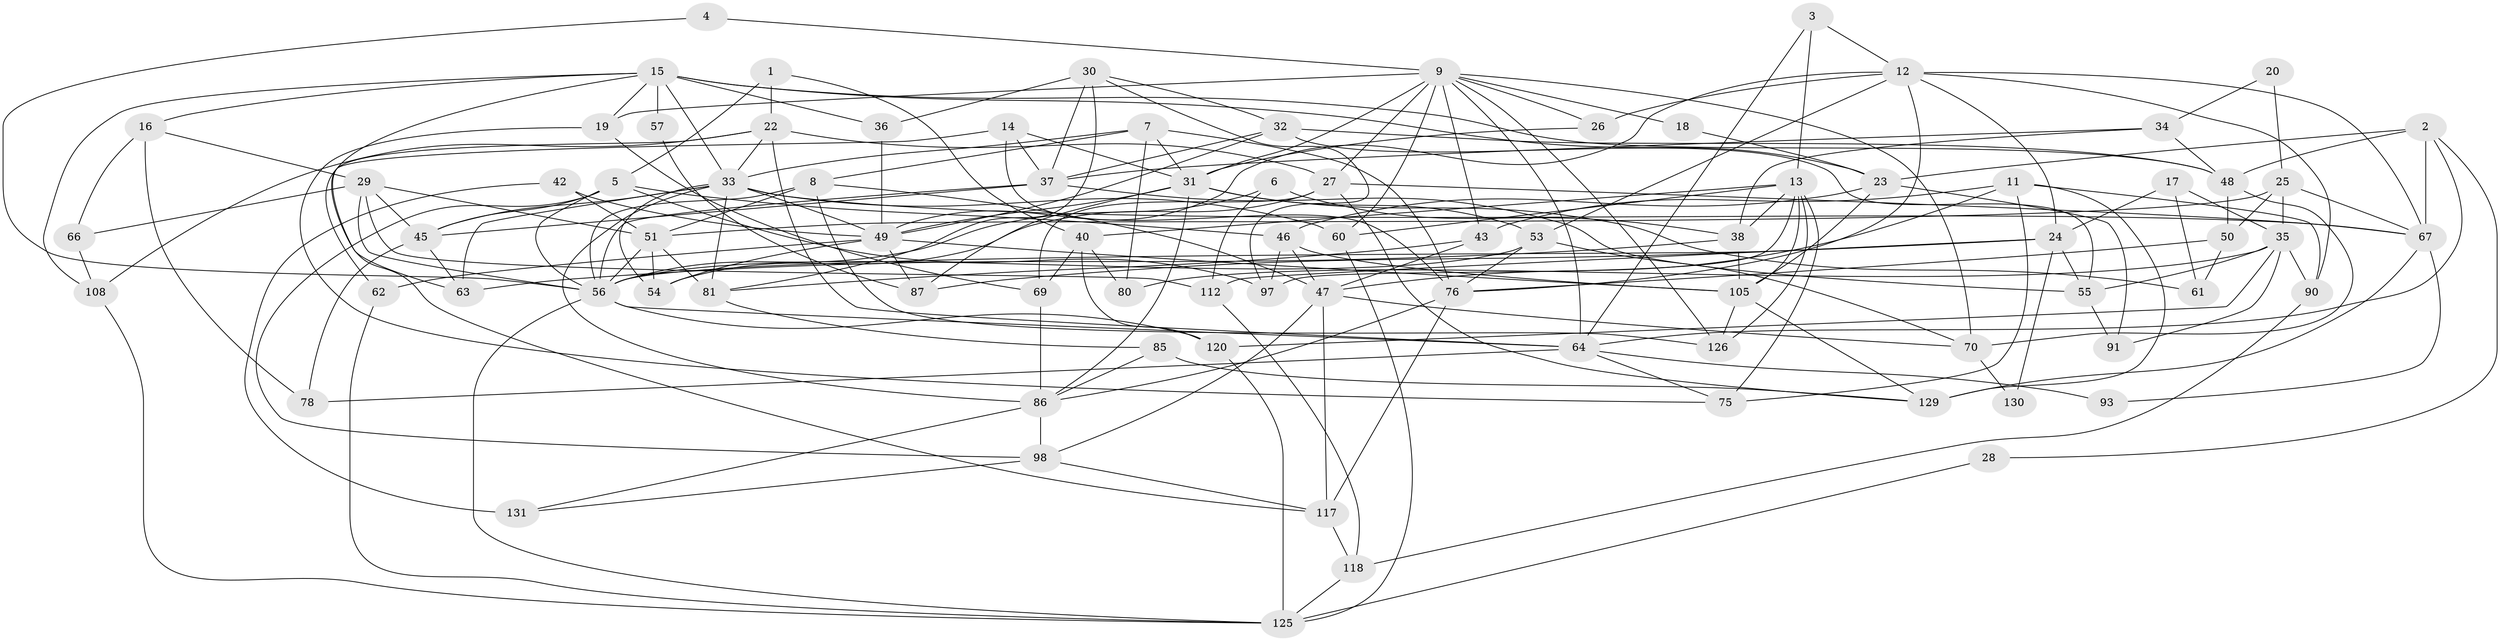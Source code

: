 // original degree distribution, {3: 0.3208955223880597, 4: 0.29850746268656714, 2: 0.1044776119402985, 8: 0.007462686567164179, 6: 0.11940298507462686, 5: 0.11194029850746269, 9: 0.007462686567164179, 10: 0.007462686567164179, 7: 0.022388059701492536}
// Generated by graph-tools (version 1.1) at 2025/41/03/06/25 10:41:59]
// undirected, 84 vertices, 209 edges
graph export_dot {
graph [start="1"]
  node [color=gray90,style=filled];
  1;
  2 [super="+10"];
  3;
  4;
  5 [super="+110"];
  6;
  7 [super="+41"];
  8 [super="+71"];
  9 [super="+65"];
  11 [super="+100"];
  12 [super="+123"];
  13 [super="+121"];
  14 [super="+88"];
  15 [super="+133"];
  16 [super="+134"];
  17;
  18;
  19 [super="+21"];
  20;
  22 [super="+89"];
  23 [super="+79"];
  24 [super="+94"];
  25 [super="+115"];
  26;
  27 [super="+52"];
  28;
  29 [super="+44"];
  30 [super="+72"];
  31 [super="+58"];
  32 [super="+99"];
  33 [super="+39"];
  34 [super="+92"];
  35 [super="+101"];
  36;
  37 [super="+106"];
  38;
  40 [super="+77"];
  42 [super="+114"];
  43;
  45 [super="+104"];
  46 [super="+122"];
  47 [super="+84"];
  48;
  49 [super="+113"];
  50;
  51 [super="+59"];
  53 [super="+74"];
  54 [super="+102"];
  55 [super="+103"];
  56 [super="+96"];
  57;
  60 [super="+82"];
  61;
  62 [super="+73"];
  63 [super="+68"];
  64 [super="+124"];
  66 [super="+107"];
  67 [super="+83"];
  69;
  70;
  75;
  76 [super="+132"];
  78;
  80;
  81 [super="+95"];
  85;
  86 [super="+111"];
  87 [super="+116"];
  90;
  91;
  93;
  97;
  98;
  105 [super="+109"];
  108 [super="+128"];
  112;
  117 [super="+119"];
  118;
  120;
  125 [super="+127"];
  126;
  129;
  130;
  131;
  1 -- 5;
  1 -- 40;
  1 -- 22;
  2 -- 23 [weight=2];
  2 -- 28;
  2 -- 48;
  2 -- 64;
  2 -- 67;
  3 -- 12;
  3 -- 13;
  3 -- 64;
  4 -- 56;
  4 -- 9;
  5 -- 56;
  5 -- 98;
  5 -- 97;
  5 -- 45;
  5 -- 46;
  6 -- 38;
  6 -- 112;
  6 -- 56;
  7 -- 80;
  7 -- 31;
  7 -- 76;
  7 -- 8;
  7 -- 33;
  8 -- 126;
  8 -- 56 [weight=2];
  8 -- 51;
  8 -- 47;
  9 -- 31;
  9 -- 18;
  9 -- 26;
  9 -- 27 [weight=2];
  9 -- 70;
  9 -- 60;
  9 -- 19;
  9 -- 126;
  9 -- 43;
  9 -- 64;
  11 -- 47;
  11 -- 90;
  11 -- 129;
  11 -- 43;
  11 -- 75;
  12 -- 49;
  12 -- 90;
  12 -- 26;
  12 -- 67;
  12 -- 53;
  12 -- 24;
  12 -- 76;
  13 -- 75;
  13 -- 38;
  13 -- 97;
  13 -- 60;
  13 -- 126;
  13 -- 105;
  13 -- 40;
  14 -- 31;
  14 -- 37;
  14 -- 76;
  14 -- 62;
  15 -- 48;
  15 -- 36;
  15 -- 108;
  15 -- 16;
  15 -- 57;
  15 -- 23;
  15 -- 19;
  15 -- 63;
  15 -- 33;
  16 -- 29;
  16 -- 66 [weight=2];
  16 -- 78;
  17 -- 24;
  17 -- 61;
  17 -- 35;
  18 -- 23;
  19 -- 75;
  19 -- 69;
  20 -- 25;
  20 -- 34;
  22 -- 64;
  22 -- 108;
  22 -- 33;
  22 -- 117;
  22 -- 27;
  23 -- 46;
  23 -- 91;
  23 -- 105;
  24 -- 56;
  24 -- 55;
  24 -- 87;
  24 -- 130;
  24 -- 112;
  25 -- 35;
  25 -- 50;
  25 -- 67;
  25 -- 51;
  26 -- 31;
  27 -- 67;
  27 -- 129;
  27 -- 54;
  27 -- 69;
  28 -- 125;
  29 -- 56;
  29 -- 112;
  29 -- 51;
  29 -- 45;
  29 -- 66;
  30 -- 32;
  30 -- 36;
  30 -- 37;
  30 -- 81;
  30 -- 97;
  31 -- 53;
  31 -- 49;
  31 -- 86;
  31 -- 61;
  31 -- 87;
  32 -- 37;
  32 -- 48;
  32 -- 55;
  32 -- 49;
  33 -- 81;
  33 -- 60;
  33 -- 54;
  33 -- 45;
  33 -- 67;
  33 -- 49;
  33 -- 86 [weight=2];
  33 -- 63;
  34 -- 48;
  34 -- 38;
  34 -- 37;
  35 -- 90;
  35 -- 120;
  35 -- 91;
  35 -- 80;
  35 -- 55;
  36 -- 49;
  37 -- 56;
  37 -- 45;
  37 -- 55;
  38 -- 105;
  38 -- 63;
  40 -- 69;
  40 -- 80;
  40 -- 120;
  42 -- 49;
  42 -- 51;
  42 -- 131;
  43 -- 81;
  43 -- 47;
  45 -- 78 [weight=2];
  45 -- 63;
  46 -- 97;
  46 -- 105;
  46 -- 47;
  47 -- 70;
  47 -- 98;
  47 -- 117;
  48 -- 70;
  48 -- 50;
  49 -- 87;
  49 -- 54;
  49 -- 105;
  49 -- 62;
  50 -- 61;
  50 -- 76;
  51 -- 81;
  51 -- 54;
  51 -- 56;
  53 -- 70;
  53 -- 56;
  53 -- 76;
  55 -- 91;
  56 -- 64 [weight=2];
  56 -- 120;
  56 -- 125;
  57 -- 87;
  60 -- 125;
  62 -- 125;
  64 -- 78;
  64 -- 93;
  64 -- 75;
  66 -- 108;
  67 -- 93;
  67 -- 129;
  69 -- 86;
  70 -- 130;
  76 -- 86;
  76 -- 117;
  81 -- 85;
  85 -- 129;
  85 -- 86;
  86 -- 131;
  86 -- 98;
  90 -- 118;
  98 -- 117;
  98 -- 131;
  105 -- 129;
  105 -- 126;
  108 -- 125;
  112 -- 118;
  117 -- 118;
  118 -- 125;
  120 -- 125 [weight=2];
}
